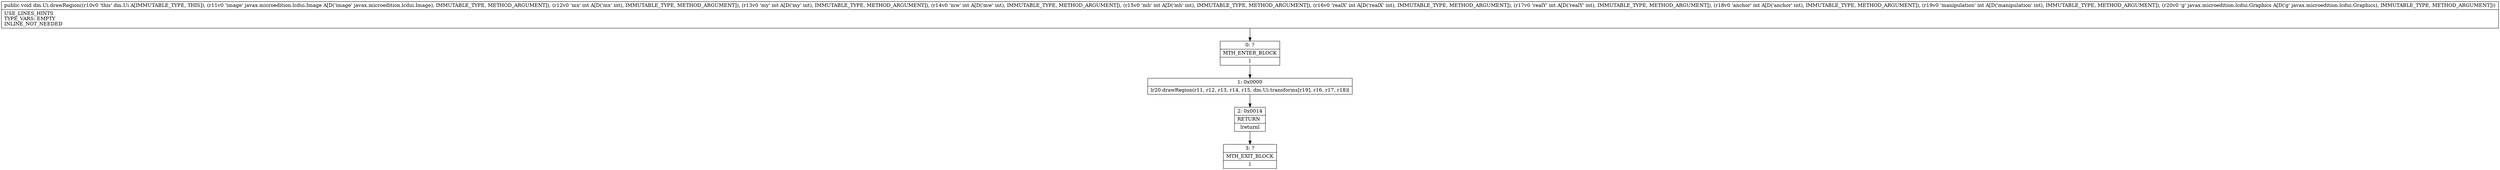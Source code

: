 digraph "CFG fordm.Ui.drawRegion(Ljavax\/microedition\/lcdui\/Image;IIIIIIIILjavax\/microedition\/lcdui\/Graphics;)V" {
Node_0 [shape=record,label="{0\:\ ?|MTH_ENTER_BLOCK\l|l}"];
Node_1 [shape=record,label="{1\:\ 0x0000|lr20.drawRegion(r11, r12, r13, r14, r15, dm.Ui.transforms[r19], r16, r17, r18)l}"];
Node_2 [shape=record,label="{2\:\ 0x0014|RETURN\l|lreturnl}"];
Node_3 [shape=record,label="{3\:\ ?|MTH_EXIT_BLOCK\l|l}"];
MethodNode[shape=record,label="{public void dm.Ui.drawRegion((r10v0 'this' dm.Ui A[IMMUTABLE_TYPE, THIS]), (r11v0 'image' javax.microedition.lcdui.Image A[D('image' javax.microedition.lcdui.Image), IMMUTABLE_TYPE, METHOD_ARGUMENT]), (r12v0 'mx' int A[D('mx' int), IMMUTABLE_TYPE, METHOD_ARGUMENT]), (r13v0 'my' int A[D('my' int), IMMUTABLE_TYPE, METHOD_ARGUMENT]), (r14v0 'mw' int A[D('mw' int), IMMUTABLE_TYPE, METHOD_ARGUMENT]), (r15v0 'mh' int A[D('mh' int), IMMUTABLE_TYPE, METHOD_ARGUMENT]), (r16v0 'realX' int A[D('realX' int), IMMUTABLE_TYPE, METHOD_ARGUMENT]), (r17v0 'realY' int A[D('realY' int), IMMUTABLE_TYPE, METHOD_ARGUMENT]), (r18v0 'anchor' int A[D('anchor' int), IMMUTABLE_TYPE, METHOD_ARGUMENT]), (r19v0 'manipulation' int A[D('manipulation' int), IMMUTABLE_TYPE, METHOD_ARGUMENT]), (r20v0 'g' javax.microedition.lcdui.Graphics A[D('g' javax.microedition.lcdui.Graphics), IMMUTABLE_TYPE, METHOD_ARGUMENT]))  | USE_LINES_HINTS\lTYPE_VARS: EMPTY\lINLINE_NOT_NEEDED\l}"];
MethodNode -> Node_0;
Node_0 -> Node_1;
Node_1 -> Node_2;
Node_2 -> Node_3;
}

